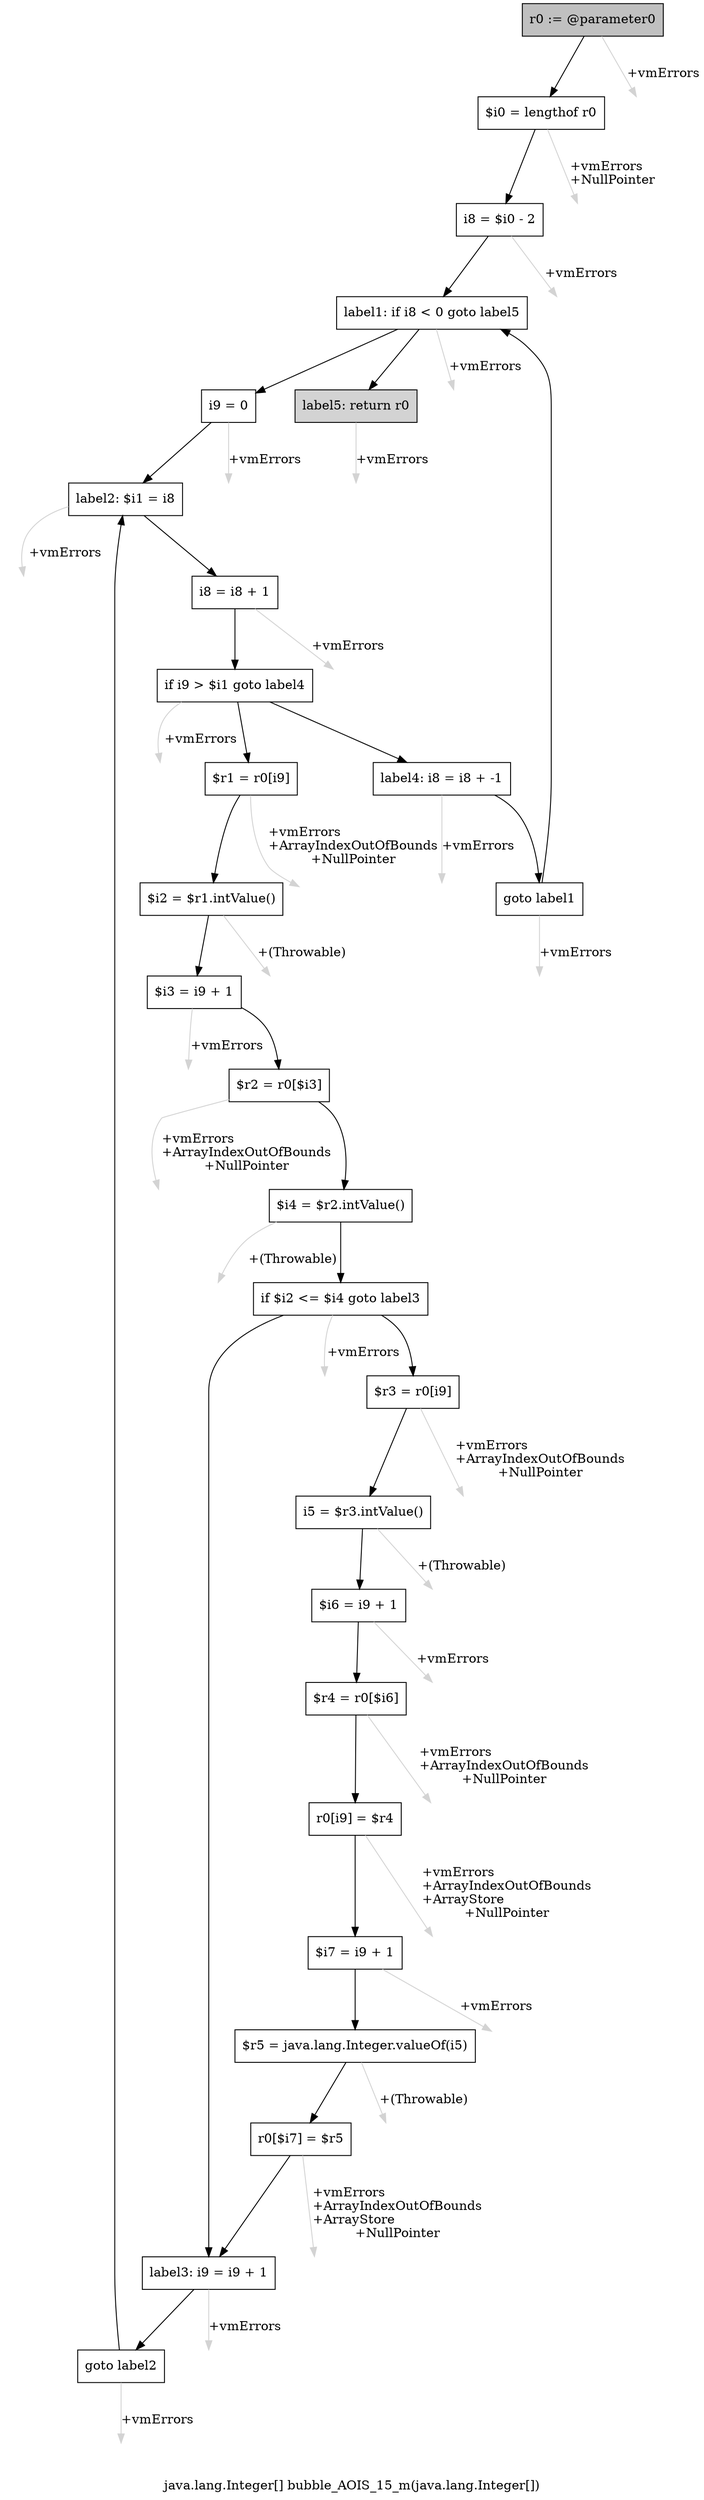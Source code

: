 digraph "java.lang.Integer[] bubble_AOIS_15_m(java.lang.Integer[])" {
    label="java.lang.Integer[] bubble_AOIS_15_m(java.lang.Integer[])";
    node [shape=box];
    "0" [style=filled,fillcolor=gray,label="r0 := @parameter0",];
    "1" [label="$i0 = lengthof r0",];
    "0"->"1" [color=black,];
    "27" [style=invis,label="Esc",];
    "0"->"27" [color=lightgray,label="\l+vmErrors",];
    "2" [label="i8 = $i0 - 2",];
    "1"->"2" [color=black,];
    "28" [style=invis,label="Esc",];
    "1"->"28" [color=lightgray,label="\l+vmErrors\l+NullPointer",];
    "3" [label="label1: if i8 < 0 goto label5",];
    "2"->"3" [color=black,];
    "29" [style=invis,label="Esc",];
    "2"->"29" [color=lightgray,label="\l+vmErrors",];
    "4" [label="i9 = 0",];
    "3"->"4" [color=black,];
    "26" [style=filled,fillcolor=lightgray,label="label5: return r0",];
    "3"->"26" [color=black,];
    "30" [style=invis,label="Esc",];
    "3"->"30" [color=lightgray,label="\l+vmErrors",];
    "5" [label="label2: $i1 = i8",];
    "4"->"5" [color=black,];
    "31" [style=invis,label="Esc",];
    "4"->"31" [color=lightgray,label="\l+vmErrors",];
    "6" [label="i8 = i8 + 1",];
    "5"->"6" [color=black,];
    "32" [style=invis,label="Esc",];
    "5"->"32" [color=lightgray,label="\l+vmErrors",];
    "7" [label="if i9 > $i1 goto label4",];
    "6"->"7" [color=black,];
    "33" [style=invis,label="Esc",];
    "6"->"33" [color=lightgray,label="\l+vmErrors",];
    "8" [label="$r1 = r0[i9]",];
    "7"->"8" [color=black,];
    "24" [label="label4: i8 = i8 + -1",];
    "7"->"24" [color=black,];
    "34" [style=invis,label="Esc",];
    "7"->"34" [color=lightgray,label="\l+vmErrors",];
    "9" [label="$i2 = $r1.intValue()",];
    "8"->"9" [color=black,];
    "35" [style=invis,label="Esc",];
    "8"->"35" [color=lightgray,label="\l+vmErrors\l+ArrayIndexOutOfBounds\l+NullPointer",];
    "10" [label="$i3 = i9 + 1",];
    "9"->"10" [color=black,];
    "36" [style=invis,label="Esc",];
    "9"->"36" [color=lightgray,label="\l+(Throwable)",];
    "11" [label="$r2 = r0[$i3]",];
    "10"->"11" [color=black,];
    "37" [style=invis,label="Esc",];
    "10"->"37" [color=lightgray,label="\l+vmErrors",];
    "12" [label="$i4 = $r2.intValue()",];
    "11"->"12" [color=black,];
    "38" [style=invis,label="Esc",];
    "11"->"38" [color=lightgray,label="\l+vmErrors\l+ArrayIndexOutOfBounds\l+NullPointer",];
    "13" [label="if $i2 <= $i4 goto label3",];
    "12"->"13" [color=black,];
    "39" [style=invis,label="Esc",];
    "12"->"39" [color=lightgray,label="\l+(Throwable)",];
    "14" [label="$r3 = r0[i9]",];
    "13"->"14" [color=black,];
    "22" [label="label3: i9 = i9 + 1",];
    "13"->"22" [color=black,];
    "40" [style=invis,label="Esc",];
    "13"->"40" [color=lightgray,label="\l+vmErrors",];
    "15" [label="i5 = $r3.intValue()",];
    "14"->"15" [color=black,];
    "41" [style=invis,label="Esc",];
    "14"->"41" [color=lightgray,label="\l+vmErrors\l+ArrayIndexOutOfBounds\l+NullPointer",];
    "16" [label="$i6 = i9 + 1",];
    "15"->"16" [color=black,];
    "42" [style=invis,label="Esc",];
    "15"->"42" [color=lightgray,label="\l+(Throwable)",];
    "17" [label="$r4 = r0[$i6]",];
    "16"->"17" [color=black,];
    "43" [style=invis,label="Esc",];
    "16"->"43" [color=lightgray,label="\l+vmErrors",];
    "18" [label="r0[i9] = $r4",];
    "17"->"18" [color=black,];
    "44" [style=invis,label="Esc",];
    "17"->"44" [color=lightgray,label="\l+vmErrors\l+ArrayIndexOutOfBounds\l+NullPointer",];
    "19" [label="$i7 = i9 + 1",];
    "18"->"19" [color=black,];
    "45" [style=invis,label="Esc",];
    "18"->"45" [color=lightgray,label="\l+vmErrors\l+ArrayIndexOutOfBounds\l+ArrayStore\l+NullPointer",];
    "20" [label="$r5 = java.lang.Integer.valueOf(i5)",];
    "19"->"20" [color=black,];
    "46" [style=invis,label="Esc",];
    "19"->"46" [color=lightgray,label="\l+vmErrors",];
    "21" [label="r0[$i7] = $r5",];
    "20"->"21" [color=black,];
    "47" [style=invis,label="Esc",];
    "20"->"47" [color=lightgray,label="\l+(Throwable)",];
    "21"->"22" [color=black,];
    "48" [style=invis,label="Esc",];
    "21"->"48" [color=lightgray,label="\l+vmErrors\l+ArrayIndexOutOfBounds\l+ArrayStore\l+NullPointer",];
    "23" [label="goto label2",];
    "22"->"23" [color=black,];
    "49" [style=invis,label="Esc",];
    "22"->"49" [color=lightgray,label="\l+vmErrors",];
    "23"->"5" [color=black,];
    "50" [style=invis,label="Esc",];
    "23"->"50" [color=lightgray,label="\l+vmErrors",];
    "25" [label="goto label1",];
    "24"->"25" [color=black,];
    "51" [style=invis,label="Esc",];
    "24"->"51" [color=lightgray,label="\l+vmErrors",];
    "25"->"3" [color=black,];
    "52" [style=invis,label="Esc",];
    "25"->"52" [color=lightgray,label="\l+vmErrors",];
    "53" [style=invis,label="Esc",];
    "26"->"53" [color=lightgray,label="\l+vmErrors",];
}
